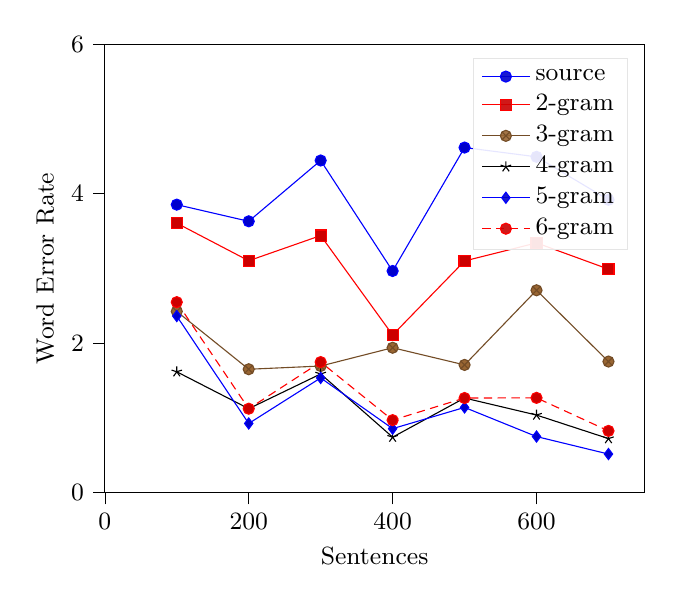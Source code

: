 \begin{tikzpicture}
\small
\begin{axis}[
legend cell align={left},
legend pos=north east,
legend style={fill opacity=0.9, draw opacity=1, text opacity=1, draw=white!90.0!black},
tick align=outside,
tick pos=left,
x grid style={white!69.02!black},
xlabel={Sentences},
xmin=0, xmax=750,
xtick style={color=black},
y grid style={white!69.02!black},
ylabel={Word Error Rate},
ymin=0, ymax=6,
ytick style={color=black}
]
\addplot 
table {
100 3.853
200 3.63
300 4.444
400 2.965
500 4.617
600 4.493
700 3.918
};
\addlegendentry{source}

    \addplot 
table {
	
	100 3.605
	200 3.102
	300 3.439
	400 2.109
	500 3.099
	600 3.341
	700 2.99
	
};
\addlegendentry{2-gram}


\addplot 
table {
	
	100 2.424
	200 1.65
	300 1.693
	400 1.938
	500 1.708
	600 2.707
	700 1.753
	
};
\addlegendentry{3-gram}


\addplot 
table {
	
	100 1.616
	200 1.122
	300 1.587
	400 0.741
	500 1.265
	600 1.037
	700 0.722
	
};
\addlegendentry{4-gram}


\addplot 
table {
	
	100 2.362
	200 0.924
	300 1.534
	400 0.855
	500 1.139
	600 0.749
	700 0.515
	
};
\addlegendentry{5-gram}


\addplot 
table {
	
	100 2.548
	200 1.122
	300 1.746
	400 0.969
	500 1.265
	600 1.267
	700 0.825
	
};
\addlegendentry{6-gram}

\end{axis}
\end{tikzpicture}
